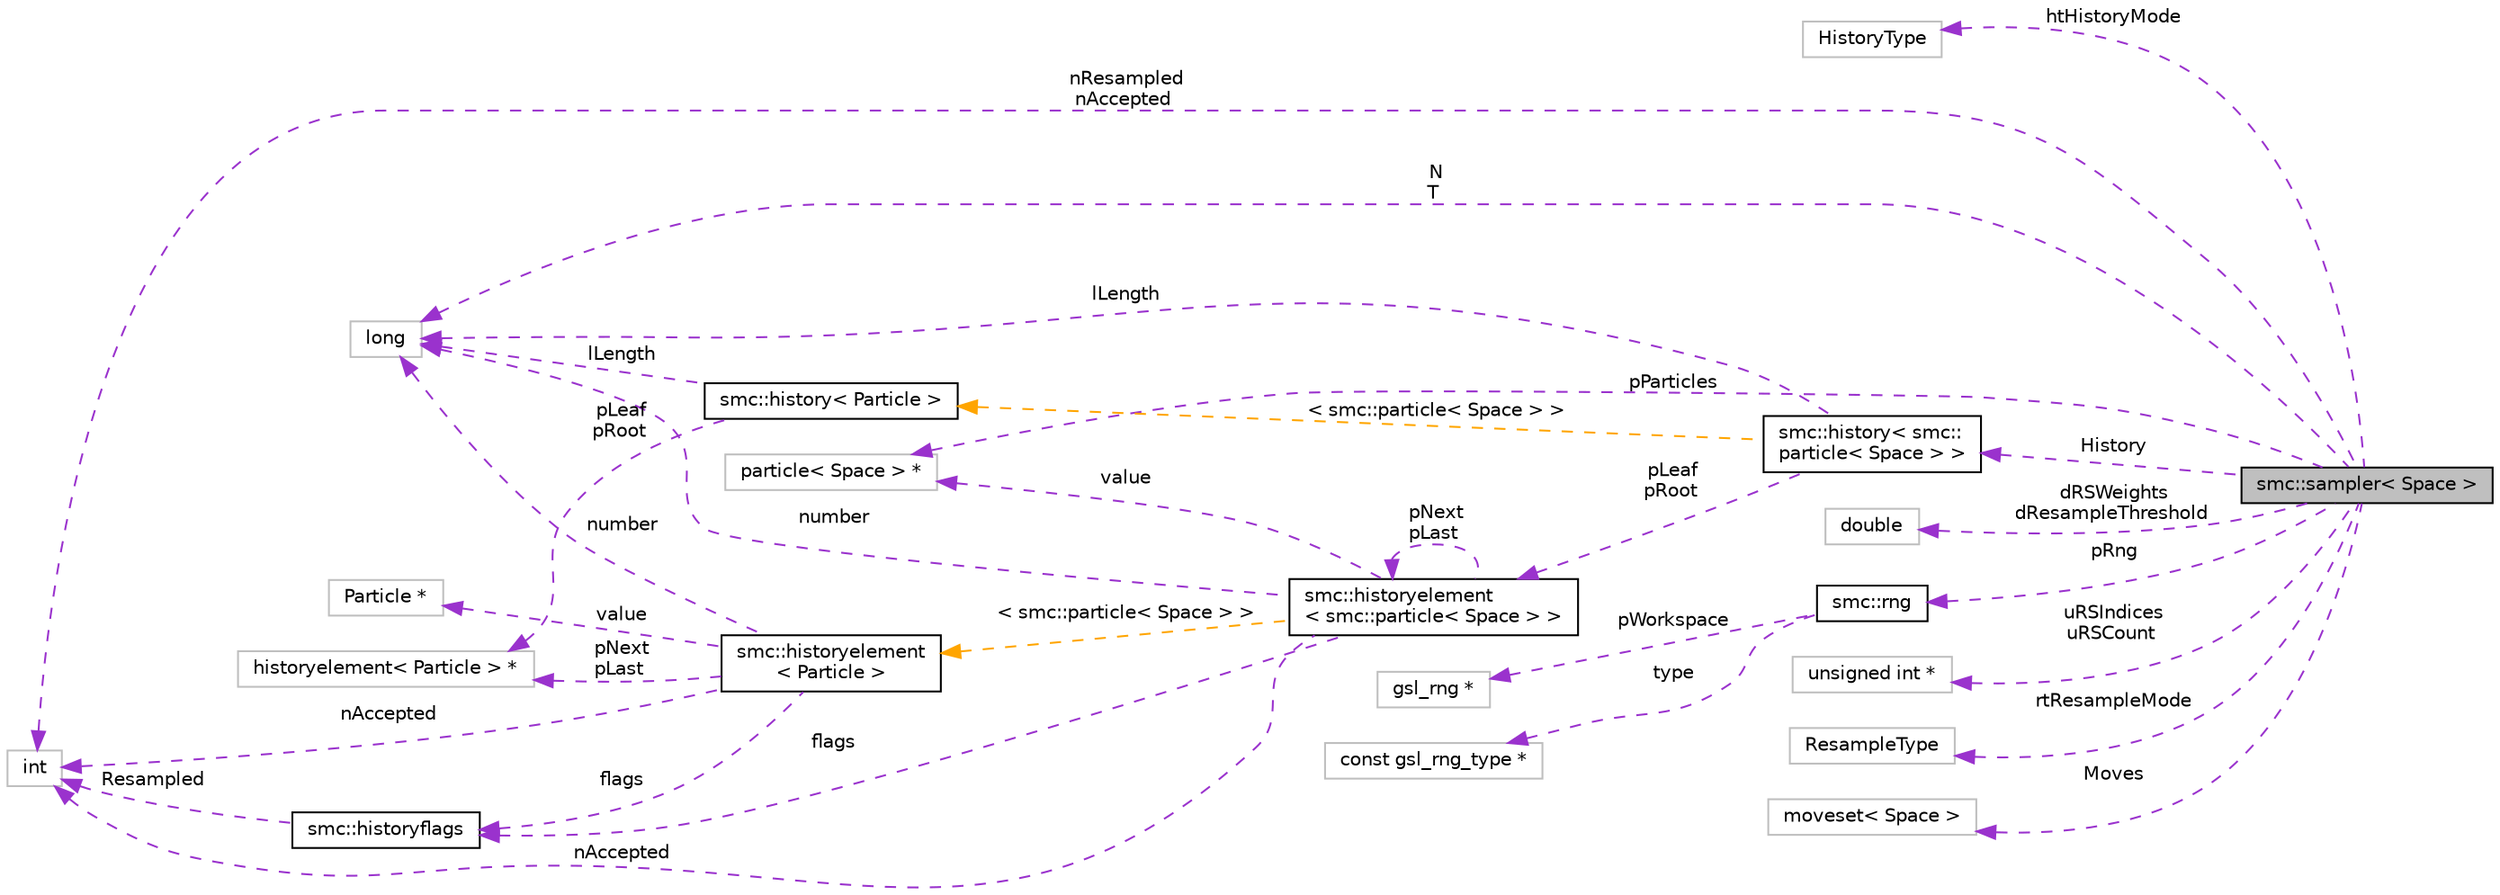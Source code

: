 digraph "smc::sampler&lt; Space &gt;"
{
 // LATEX_PDF_SIZE
  edge [fontname="Helvetica",fontsize="10",labelfontname="Helvetica",labelfontsize="10"];
  node [fontname="Helvetica",fontsize="10",shape=record];
  rankdir="LR";
  Node1 [label="smc::sampler\< Space \>",height=0.2,width=0.4,color="black", fillcolor="grey75", style="filled", fontcolor="black",tooltip="A template class for an interacting particle system suitable for SMC sampling."];
  Node2 -> Node1 [dir="back",color="darkorchid3",fontsize="10",style="dashed",label=" htHistoryMode" ,fontname="Helvetica"];
  Node2 [label="HistoryType",height=0.2,width=0.4,color="grey75", fillcolor="white", style="filled",tooltip=" "];
  Node3 -> Node1 [dir="back",color="darkorchid3",fontsize="10",style="dashed",label=" pParticles" ,fontname="Helvetica"];
  Node3 [label="particle\< Space \> *",height=0.2,width=0.4,color="grey75", fillcolor="white", style="filled",tooltip=" "];
  Node4 -> Node1 [dir="back",color="darkorchid3",fontsize="10",style="dashed",label=" dRSWeights\ndResampleThreshold" ,fontname="Helvetica"];
  Node4 [label="double",height=0.2,width=0.4,color="grey75", fillcolor="white", style="filled",tooltip=" "];
  Node5 -> Node1 [dir="back",color="darkorchid3",fontsize="10",style="dashed",label=" pRng" ,fontname="Helvetica"];
  Node5 [label="smc::rng",height=0.2,width=0.4,color="black", fillcolor="white", style="filled",URL="$classsmc_1_1rng.html",tooltip="A random number generator class."];
  Node6 -> Node5 [dir="back",color="darkorchid3",fontsize="10",style="dashed",label=" pWorkspace" ,fontname="Helvetica"];
  Node6 [label="gsl_rng *",height=0.2,width=0.4,color="grey75", fillcolor="white", style="filled",tooltip=" "];
  Node7 -> Node5 [dir="back",color="darkorchid3",fontsize="10",style="dashed",label=" type" ,fontname="Helvetica"];
  Node7 [label="const gsl_rng_type *",height=0.2,width=0.4,color="grey75", fillcolor="white", style="filled",tooltip=" "];
  Node8 -> Node1 [dir="back",color="darkorchid3",fontsize="10",style="dashed",label=" uRSIndices\nuRSCount" ,fontname="Helvetica"];
  Node8 [label="unsigned int *",height=0.2,width=0.4,color="grey75", fillcolor="white", style="filled",tooltip=" "];
  Node9 -> Node1 [dir="back",color="darkorchid3",fontsize="10",style="dashed",label=" History" ,fontname="Helvetica"];
  Node9 [label="smc::history\< smc::\lparticle\< Space \> \>",height=0.2,width=0.4,color="black", fillcolor="white", style="filled",URL="$classsmc_1_1history.html",tooltip=" "];
  Node10 -> Node9 [dir="back",color="darkorchid3",fontsize="10",style="dashed",label=" lLength" ,fontname="Helvetica"];
  Node10 [label="long",height=0.2,width=0.4,color="grey75", fillcolor="white", style="filled",tooltip=" "];
  Node11 -> Node9 [dir="back",color="darkorchid3",fontsize="10",style="dashed",label=" pLeaf\npRoot" ,fontname="Helvetica"];
  Node11 [label="smc::historyelement\l\< smc::particle\< Space \> \>",height=0.2,width=0.4,color="black", fillcolor="white", style="filled",URL="$classsmc_1_1historyelement.html",tooltip=" "];
  Node3 -> Node11 [dir="back",color="darkorchid3",fontsize="10",style="dashed",label=" value" ,fontname="Helvetica"];
  Node12 -> Node11 [dir="back",color="darkorchid3",fontsize="10",style="dashed",label=" flags" ,fontname="Helvetica"];
  Node12 [label="smc::historyflags",height=0.2,width=0.4,color="black", fillcolor="white", style="filled",URL="$classsmc_1_1historyflags.html",tooltip="The historyflags class holds a set of flags which describe various properties of the particle system ..."];
  Node13 -> Node12 [dir="back",color="darkorchid3",fontsize="10",style="dashed",label=" Resampled" ,fontname="Helvetica"];
  Node13 [label="int",height=0.2,width=0.4,color="grey75", fillcolor="white", style="filled",tooltip=" "];
  Node13 -> Node11 [dir="back",color="darkorchid3",fontsize="10",style="dashed",label=" nAccepted" ,fontname="Helvetica"];
  Node10 -> Node11 [dir="back",color="darkorchid3",fontsize="10",style="dashed",label=" number" ,fontname="Helvetica"];
  Node11 -> Node11 [dir="back",color="darkorchid3",fontsize="10",style="dashed",label=" pNext\npLast" ,fontname="Helvetica"];
  Node14 -> Node11 [dir="back",color="orange",fontsize="10",style="dashed",label=" \< smc::particle\< Space \> \>" ,fontname="Helvetica"];
  Node14 [label="smc::historyelement\l\< Particle \>",height=0.2,width=0.4,color="black", fillcolor="white", style="filled",URL="$classsmc_1_1historyelement.html",tooltip="A template class for the elements of a linked list to be used for the history of the sampler."];
  Node15 -> Node14 [dir="back",color="darkorchid3",fontsize="10",style="dashed",label=" value" ,fontname="Helvetica"];
  Node15 [label="Particle *",height=0.2,width=0.4,color="grey75", fillcolor="white", style="filled",tooltip=" "];
  Node16 -> Node14 [dir="back",color="darkorchid3",fontsize="10",style="dashed",label=" pNext\npLast" ,fontname="Helvetica"];
  Node16 [label="historyelement\< Particle \> *",height=0.2,width=0.4,color="grey75", fillcolor="white", style="filled",tooltip=" "];
  Node12 -> Node14 [dir="back",color="darkorchid3",fontsize="10",style="dashed",label=" flags" ,fontname="Helvetica"];
  Node13 -> Node14 [dir="back",color="darkorchid3",fontsize="10",style="dashed",label=" nAccepted" ,fontname="Helvetica"];
  Node10 -> Node14 [dir="back",color="darkorchid3",fontsize="10",style="dashed",label=" number" ,fontname="Helvetica"];
  Node17 -> Node9 [dir="back",color="orange",fontsize="10",style="dashed",label=" \< smc::particle\< Space \> \>" ,fontname="Helvetica"];
  Node17 [label="smc::history\< Particle \>",height=0.2,width=0.4,color="black", fillcolor="white", style="filled",URL="$classsmc_1_1history.html",tooltip="A template class for the history associated with a particle system evolving in SMC."];
  Node16 -> Node17 [dir="back",color="darkorchid3",fontsize="10",style="dashed",label=" pLeaf\npRoot" ,fontname="Helvetica"];
  Node10 -> Node17 [dir="back",color="darkorchid3",fontsize="10",style="dashed",label=" lLength" ,fontname="Helvetica"];
  Node18 -> Node1 [dir="back",color="darkorchid3",fontsize="10",style="dashed",label=" rtResampleMode" ,fontname="Helvetica"];
  Node18 [label="ResampleType",height=0.2,width=0.4,color="grey75", fillcolor="white", style="filled",tooltip=" "];
  Node13 -> Node1 [dir="back",color="darkorchid3",fontsize="10",style="dashed",label=" nResampled\nnAccepted" ,fontname="Helvetica"];
  Node19 -> Node1 [dir="back",color="darkorchid3",fontsize="10",style="dashed",label=" Moves" ,fontname="Helvetica"];
  Node19 [label="moveset\< Space \>",height=0.2,width=0.4,color="grey75", fillcolor="white", style="filled",tooltip=" "];
  Node10 -> Node1 [dir="back",color="darkorchid3",fontsize="10",style="dashed",label=" N\nT" ,fontname="Helvetica"];
}
